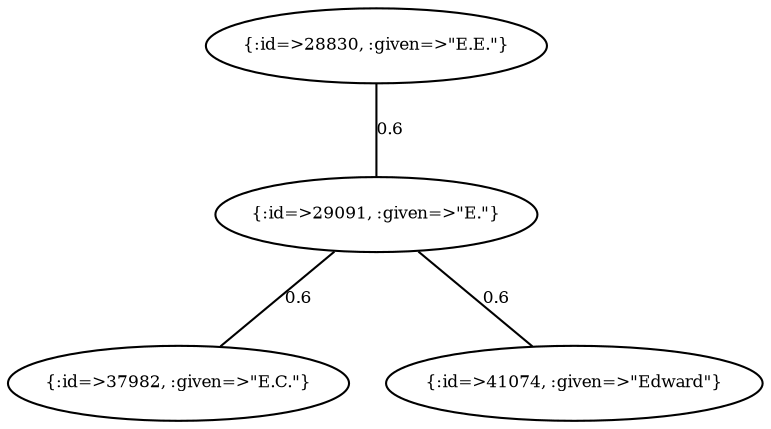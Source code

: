 graph Collector__WeightedGraph {
    "{:id=>28830, :given=>\"E.E.\"}" [
        fontsize = 8,
        label = "{:id=>28830, :given=>\"E.E.\"}"
    ]

    "{:id=>29091, :given=>\"E.\"}" [
        fontsize = 8,
        label = "{:id=>29091, :given=>\"E.\"}"
    ]

    "{:id=>37982, :given=>\"E.C.\"}" [
        fontsize = 8,
        label = "{:id=>37982, :given=>\"E.C.\"}"
    ]

    "{:id=>41074, :given=>\"Edward\"}" [
        fontsize = 8,
        label = "{:id=>41074, :given=>\"Edward\"}"
    ]

    "{:id=>28830, :given=>\"E.E.\"}" -- "{:id=>29091, :given=>\"E.\"}" [
        fontsize = 8,
        label = 0.6
    ]

    "{:id=>29091, :given=>\"E.\"}" -- "{:id=>37982, :given=>\"E.C.\"}" [
        fontsize = 8,
        label = 0.6
    ]

    "{:id=>29091, :given=>\"E.\"}" -- "{:id=>41074, :given=>\"Edward\"}" [
        fontsize = 8,
        label = 0.6
    ]
}
